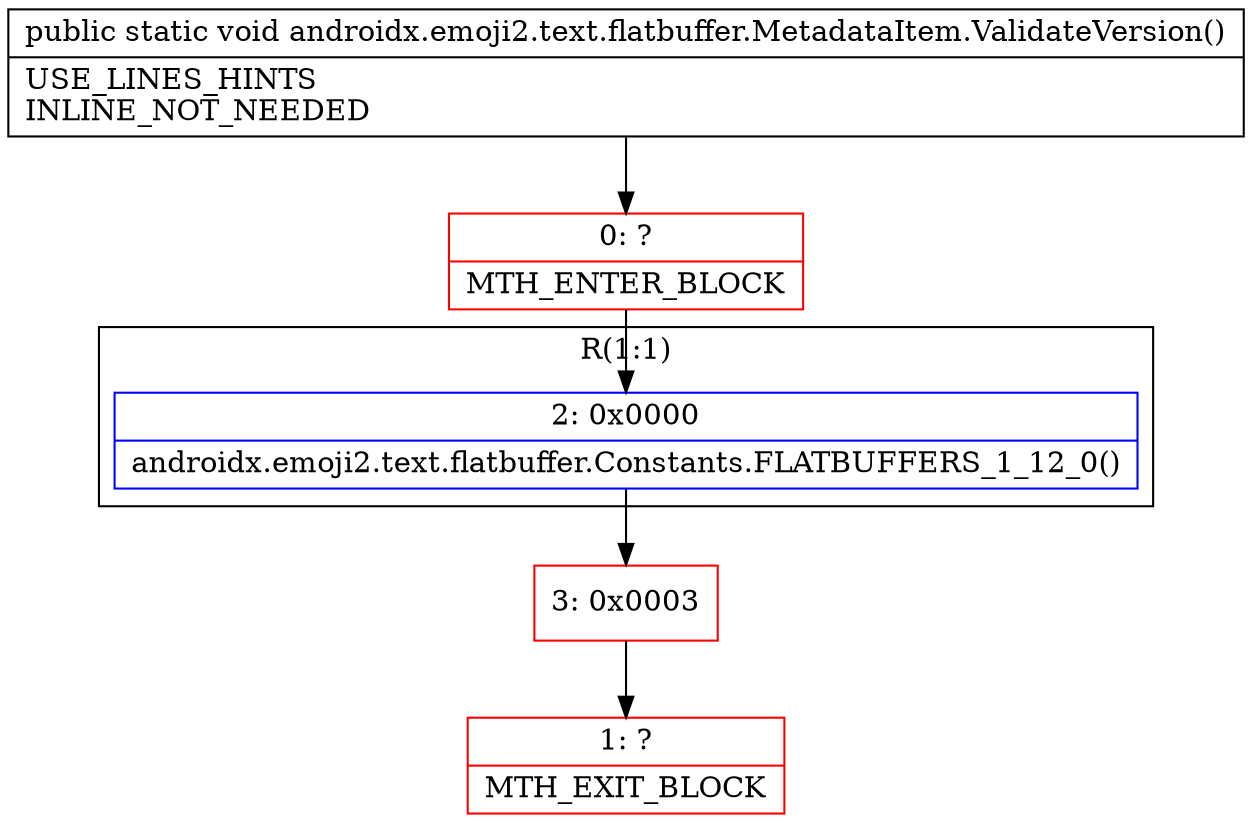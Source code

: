 digraph "CFG forandroidx.emoji2.text.flatbuffer.MetadataItem.ValidateVersion()V" {
subgraph cluster_Region_1550608101 {
label = "R(1:1)";
node [shape=record,color=blue];
Node_2 [shape=record,label="{2\:\ 0x0000|androidx.emoji2.text.flatbuffer.Constants.FLATBUFFERS_1_12_0()\l}"];
}
Node_0 [shape=record,color=red,label="{0\:\ ?|MTH_ENTER_BLOCK\l}"];
Node_3 [shape=record,color=red,label="{3\:\ 0x0003}"];
Node_1 [shape=record,color=red,label="{1\:\ ?|MTH_EXIT_BLOCK\l}"];
MethodNode[shape=record,label="{public static void androidx.emoji2.text.flatbuffer.MetadataItem.ValidateVersion()  | USE_LINES_HINTS\lINLINE_NOT_NEEDED\l}"];
MethodNode -> Node_0;Node_2 -> Node_3;
Node_0 -> Node_2;
Node_3 -> Node_1;
}

